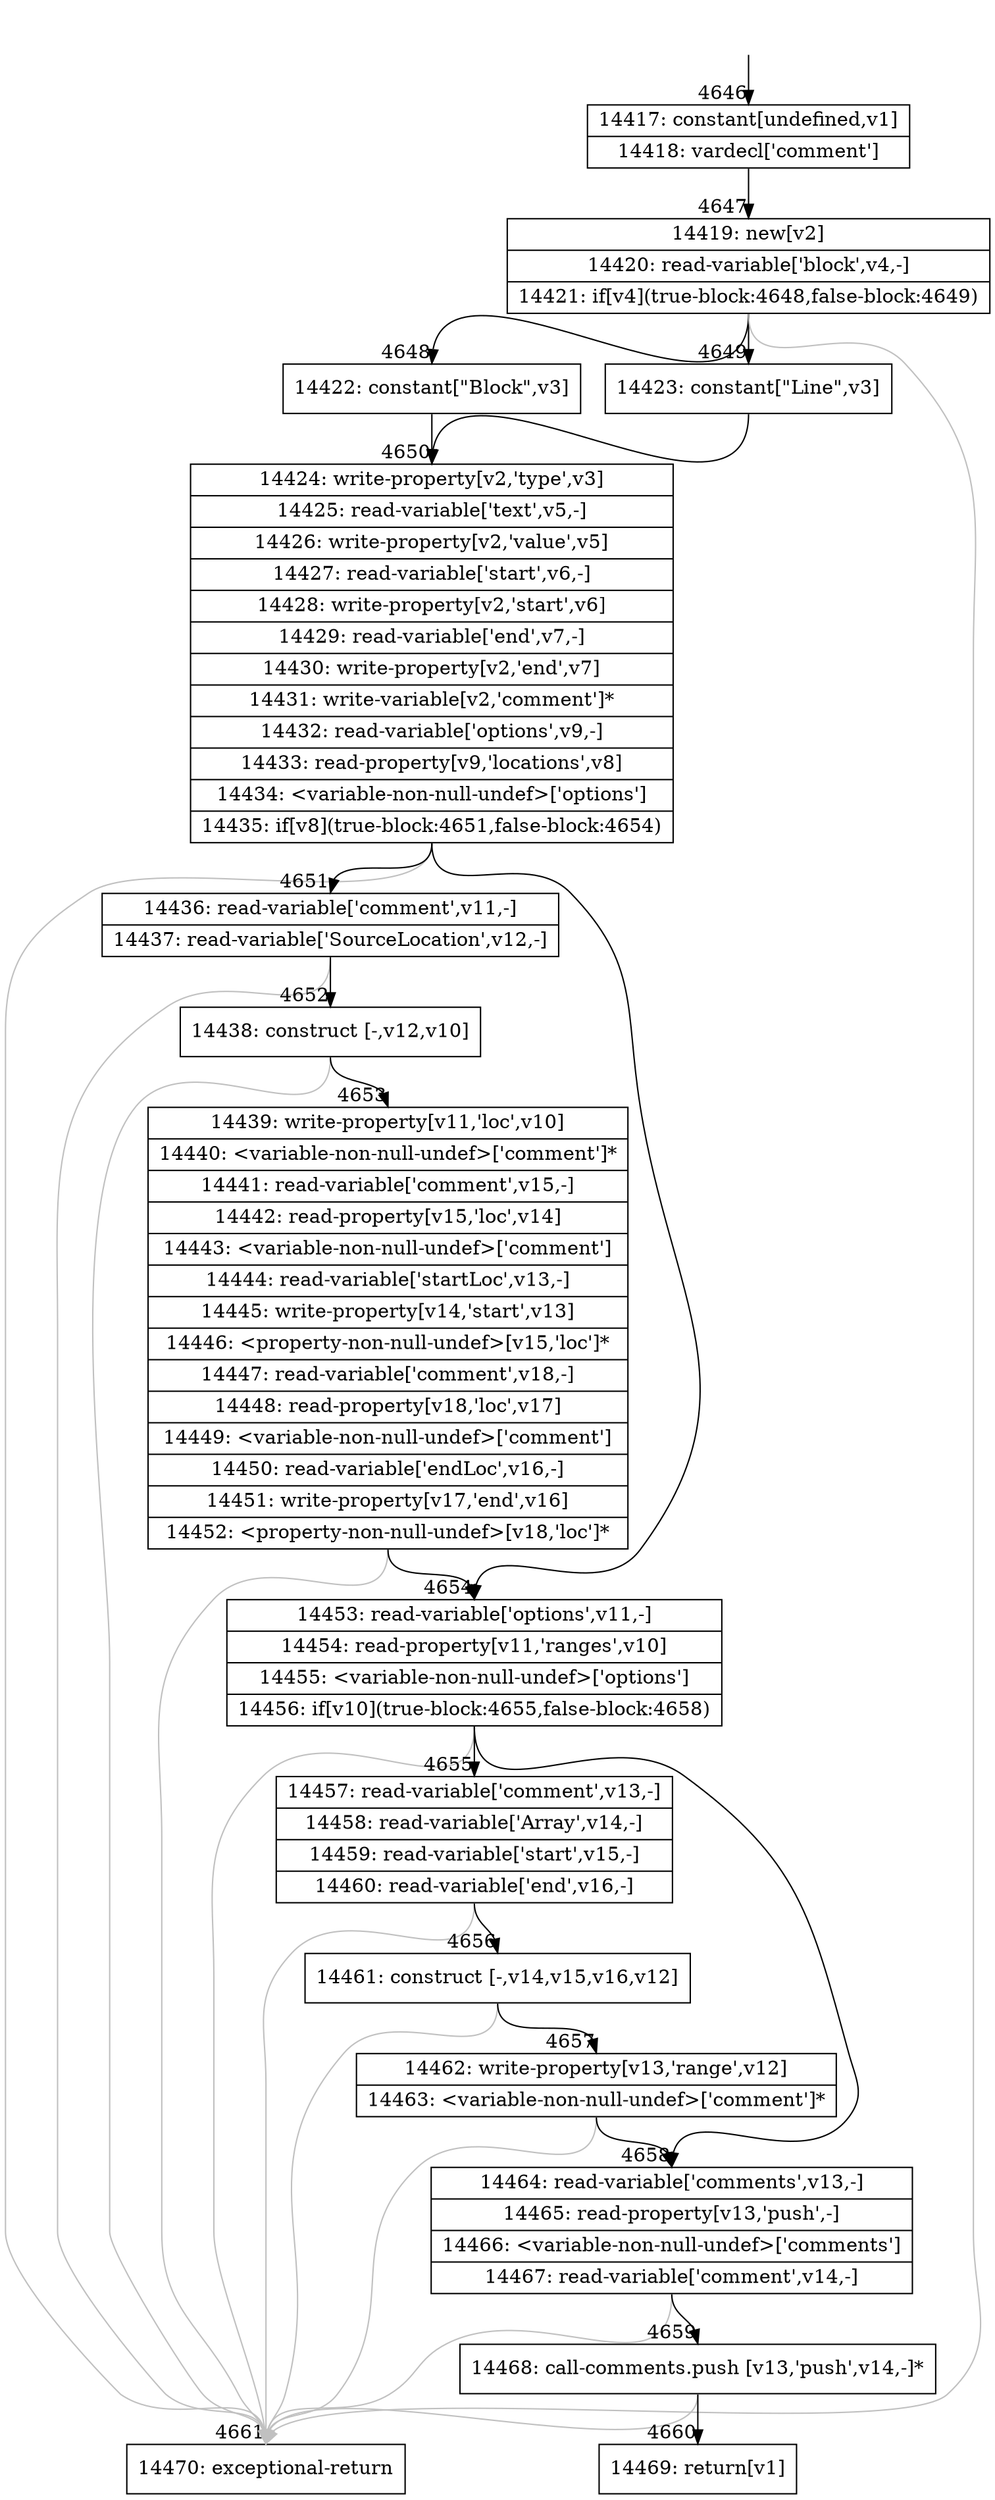 digraph {
rankdir="TD"
BB_entry287[shape=none,label=""];
BB_entry287 -> BB4646 [tailport=s, headport=n, headlabel="    4646"]
BB4646 [shape=record label="{14417: constant[undefined,v1]|14418: vardecl['comment']}" ] 
BB4646 -> BB4647 [tailport=s, headport=n, headlabel="      4647"]
BB4647 [shape=record label="{14419: new[v2]|14420: read-variable['block',v4,-]|14421: if[v4](true-block:4648,false-block:4649)}" ] 
BB4647 -> BB4648 [tailport=s, headport=n, headlabel="      4648"]
BB4647 -> BB4649 [tailport=s, headport=n, headlabel="      4649"]
BB4647 -> BB4661 [tailport=s, headport=n, color=gray, headlabel="      4661"]
BB4648 [shape=record label="{14422: constant[\"Block\",v3]}" ] 
BB4648 -> BB4650 [tailport=s, headport=n, headlabel="      4650"]
BB4649 [shape=record label="{14423: constant[\"Line\",v3]}" ] 
BB4649 -> BB4650 [tailport=s, headport=n]
BB4650 [shape=record label="{14424: write-property[v2,'type',v3]|14425: read-variable['text',v5,-]|14426: write-property[v2,'value',v5]|14427: read-variable['start',v6,-]|14428: write-property[v2,'start',v6]|14429: read-variable['end',v7,-]|14430: write-property[v2,'end',v7]|14431: write-variable[v2,'comment']*|14432: read-variable['options',v9,-]|14433: read-property[v9,'locations',v8]|14434: \<variable-non-null-undef\>['options']|14435: if[v8](true-block:4651,false-block:4654)}" ] 
BB4650 -> BB4651 [tailport=s, headport=n, headlabel="      4651"]
BB4650 -> BB4654 [tailport=s, headport=n, headlabel="      4654"]
BB4650 -> BB4661 [tailport=s, headport=n, color=gray]
BB4651 [shape=record label="{14436: read-variable['comment',v11,-]|14437: read-variable['SourceLocation',v12,-]}" ] 
BB4651 -> BB4652 [tailport=s, headport=n, headlabel="      4652"]
BB4651 -> BB4661 [tailport=s, headport=n, color=gray]
BB4652 [shape=record label="{14438: construct [-,v12,v10]}" ] 
BB4652 -> BB4653 [tailport=s, headport=n, headlabel="      4653"]
BB4652 -> BB4661 [tailport=s, headport=n, color=gray]
BB4653 [shape=record label="{14439: write-property[v11,'loc',v10]|14440: \<variable-non-null-undef\>['comment']*|14441: read-variable['comment',v15,-]|14442: read-property[v15,'loc',v14]|14443: \<variable-non-null-undef\>['comment']|14444: read-variable['startLoc',v13,-]|14445: write-property[v14,'start',v13]|14446: \<property-non-null-undef\>[v15,'loc']*|14447: read-variable['comment',v18,-]|14448: read-property[v18,'loc',v17]|14449: \<variable-non-null-undef\>['comment']|14450: read-variable['endLoc',v16,-]|14451: write-property[v17,'end',v16]|14452: \<property-non-null-undef\>[v18,'loc']*}" ] 
BB4653 -> BB4654 [tailport=s, headport=n]
BB4653 -> BB4661 [tailport=s, headport=n, color=gray]
BB4654 [shape=record label="{14453: read-variable['options',v11,-]|14454: read-property[v11,'ranges',v10]|14455: \<variable-non-null-undef\>['options']|14456: if[v10](true-block:4655,false-block:4658)}" ] 
BB4654 -> BB4655 [tailport=s, headport=n, headlabel="      4655"]
BB4654 -> BB4658 [tailport=s, headport=n, headlabel="      4658"]
BB4654 -> BB4661 [tailport=s, headport=n, color=gray]
BB4655 [shape=record label="{14457: read-variable['comment',v13,-]|14458: read-variable['Array',v14,-]|14459: read-variable['start',v15,-]|14460: read-variable['end',v16,-]}" ] 
BB4655 -> BB4656 [tailport=s, headport=n, headlabel="      4656"]
BB4655 -> BB4661 [tailport=s, headport=n, color=gray]
BB4656 [shape=record label="{14461: construct [-,v14,v15,v16,v12]}" ] 
BB4656 -> BB4657 [tailport=s, headport=n, headlabel="      4657"]
BB4656 -> BB4661 [tailport=s, headport=n, color=gray]
BB4657 [shape=record label="{14462: write-property[v13,'range',v12]|14463: \<variable-non-null-undef\>['comment']*}" ] 
BB4657 -> BB4658 [tailport=s, headport=n]
BB4657 -> BB4661 [tailport=s, headport=n, color=gray]
BB4658 [shape=record label="{14464: read-variable['comments',v13,-]|14465: read-property[v13,'push',-]|14466: \<variable-non-null-undef\>['comments']|14467: read-variable['comment',v14,-]}" ] 
BB4658 -> BB4659 [tailport=s, headport=n, headlabel="      4659"]
BB4658 -> BB4661 [tailport=s, headport=n, color=gray]
BB4659 [shape=record label="{14468: call-comments.push [v13,'push',v14,-]*}" ] 
BB4659 -> BB4660 [tailport=s, headport=n, headlabel="      4660"]
BB4659 -> BB4661 [tailport=s, headport=n, color=gray]
BB4660 [shape=record label="{14469: return[v1]}" ] 
BB4661 [shape=record label="{14470: exceptional-return}" ] 
//#$~ 4703
}
